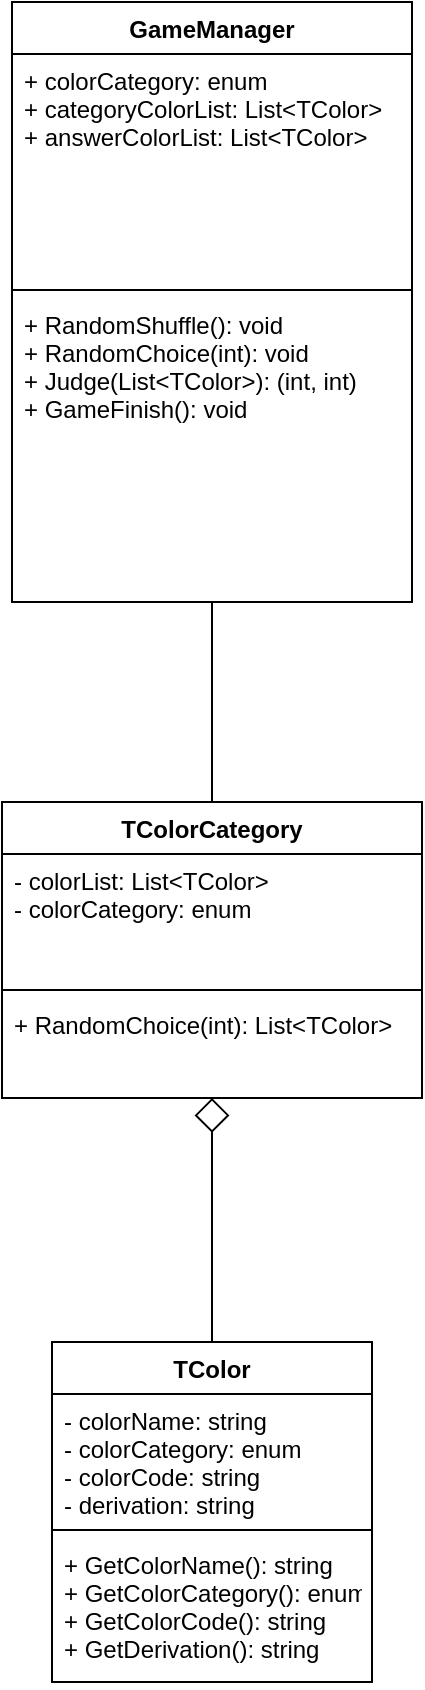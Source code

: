 <mxfile version="14.9.6" type="device"><diagram id="iZnIRnQgvrrVxl9ZnRSc" name="Page-1"><mxGraphModel dx="997" dy="1921" grid="1" gridSize="10" guides="1" tooltips="1" connect="1" arrows="1" fold="1" page="1" pageScale="1" pageWidth="827" pageHeight="1169" math="0" shadow="0"><root><mxCell id="0"/><mxCell id="1" parent="0"/><mxCell id="fo1xA3GqxrrTOvvsivqu-9" style="edgeStyle=orthogonalEdgeStyle;rounded=0;orthogonalLoop=1;jettySize=auto;html=1;endArrow=diamond;endFill=0;strokeWidth=1;endSize=15;" edge="1" parent="1" source="fo1xA3GqxrrTOvvsivqu-1" target="fo1xA3GqxrrTOvvsivqu-5"><mxGeometry relative="1" as="geometry"/></mxCell><mxCell id="fo1xA3GqxrrTOvvsivqu-1" value="TColor" style="swimlane;fontStyle=1;align=center;verticalAlign=top;childLayout=stackLayout;horizontal=1;startSize=26;horizontalStack=0;resizeParent=1;resizeParentMax=0;resizeLast=0;collapsible=1;marginBottom=0;" vertex="1" parent="1"><mxGeometry x="165" y="360" width="160" height="170" as="geometry"/></mxCell><mxCell id="fo1xA3GqxrrTOvvsivqu-2" value="- colorName: string&#10;- colorCategory: enum&#10;- colorCode: string&#10;- derivation: string" style="text;strokeColor=none;fillColor=none;align=left;verticalAlign=top;spacingLeft=4;spacingRight=4;overflow=hidden;rotatable=0;points=[[0,0.5],[1,0.5]];portConstraint=eastwest;" vertex="1" parent="fo1xA3GqxrrTOvvsivqu-1"><mxGeometry y="26" width="160" height="64" as="geometry"/></mxCell><mxCell id="fo1xA3GqxrrTOvvsivqu-3" value="" style="line;strokeWidth=1;fillColor=none;align=left;verticalAlign=middle;spacingTop=-1;spacingLeft=3;spacingRight=3;rotatable=0;labelPosition=right;points=[];portConstraint=eastwest;" vertex="1" parent="fo1xA3GqxrrTOvvsivqu-1"><mxGeometry y="90" width="160" height="8" as="geometry"/></mxCell><mxCell id="fo1xA3GqxrrTOvvsivqu-4" value="+ GetColorName(): string&#10;+ GetColorCategory(): enum&#10;+ GetColorCode(): string&#10;+ GetDerivation(): string" style="text;strokeColor=none;fillColor=none;align=left;verticalAlign=top;spacingLeft=4;spacingRight=4;overflow=hidden;rotatable=0;points=[[0,0.5],[1,0.5]];portConstraint=eastwest;" vertex="1" parent="fo1xA3GqxrrTOvvsivqu-1"><mxGeometry y="98" width="160" height="72" as="geometry"/></mxCell><mxCell id="fo1xA3GqxrrTOvvsivqu-15" style="edgeStyle=orthogonalEdgeStyle;rounded=0;orthogonalLoop=1;jettySize=auto;html=1;endArrow=none;endFill=0;endSize=15;strokeWidth=1;" edge="1" parent="1" source="fo1xA3GqxrrTOvvsivqu-5" target="fo1xA3GqxrrTOvvsivqu-11"><mxGeometry relative="1" as="geometry"/></mxCell><mxCell id="fo1xA3GqxrrTOvvsivqu-5" value="TColorCategory" style="swimlane;fontStyle=1;align=center;verticalAlign=top;childLayout=stackLayout;horizontal=1;startSize=26;horizontalStack=0;resizeParent=1;resizeParentMax=0;resizeLast=0;collapsible=1;marginBottom=0;" vertex="1" parent="1"><mxGeometry x="140" y="90" width="210" height="148" as="geometry"/></mxCell><mxCell id="fo1xA3GqxrrTOvvsivqu-6" value="- colorList: List&lt;TColor&gt;&#10;- colorCategory: enum" style="text;strokeColor=none;fillColor=none;align=left;verticalAlign=top;spacingLeft=4;spacingRight=4;overflow=hidden;rotatable=0;points=[[0,0.5],[1,0.5]];portConstraint=eastwest;" vertex="1" parent="fo1xA3GqxrrTOvvsivqu-5"><mxGeometry y="26" width="210" height="64" as="geometry"/></mxCell><mxCell id="fo1xA3GqxrrTOvvsivqu-7" value="" style="line;strokeWidth=1;fillColor=none;align=left;verticalAlign=middle;spacingTop=-1;spacingLeft=3;spacingRight=3;rotatable=0;labelPosition=right;points=[];portConstraint=eastwest;" vertex="1" parent="fo1xA3GqxrrTOvvsivqu-5"><mxGeometry y="90" width="210" height="8" as="geometry"/></mxCell><mxCell id="fo1xA3GqxrrTOvvsivqu-8" value="+ RandomChoice(int): List&lt;TColor&gt;" style="text;strokeColor=none;fillColor=none;align=left;verticalAlign=top;spacingLeft=4;spacingRight=4;overflow=hidden;rotatable=0;points=[[0,0.5],[1,0.5]];portConstraint=eastwest;" vertex="1" parent="fo1xA3GqxrrTOvvsivqu-5"><mxGeometry y="98" width="210" height="50" as="geometry"/></mxCell><mxCell id="fo1xA3GqxrrTOvvsivqu-11" value="GameManager" style="swimlane;fontStyle=1;align=center;verticalAlign=top;childLayout=stackLayout;horizontal=1;startSize=26;horizontalStack=0;resizeParent=1;resizeParentMax=0;resizeLast=0;collapsible=1;marginBottom=0;" vertex="1" parent="1"><mxGeometry x="145" y="-310" width="200" height="300" as="geometry"/></mxCell><mxCell id="fo1xA3GqxrrTOvvsivqu-12" value="+ colorCategory: enum&#10;+ categoryColorList: List&lt;TColor&gt;&#10;+ answerColorList: List&lt;TColor&gt;" style="text;strokeColor=none;fillColor=none;align=left;verticalAlign=top;spacingLeft=4;spacingRight=4;overflow=hidden;rotatable=0;points=[[0,0.5],[1,0.5]];portConstraint=eastwest;" vertex="1" parent="fo1xA3GqxrrTOvvsivqu-11"><mxGeometry y="26" width="200" height="114" as="geometry"/></mxCell><mxCell id="fo1xA3GqxrrTOvvsivqu-13" value="" style="line;strokeWidth=1;fillColor=none;align=left;verticalAlign=middle;spacingTop=-1;spacingLeft=3;spacingRight=3;rotatable=0;labelPosition=right;points=[];portConstraint=eastwest;" vertex="1" parent="fo1xA3GqxrrTOvvsivqu-11"><mxGeometry y="140" width="200" height="8" as="geometry"/></mxCell><mxCell id="fo1xA3GqxrrTOvvsivqu-14" value="+ RandomShuffle(): void&#10;+ RandomChoice(int): void&#10;+ Judge(List&lt;TColor&gt;): (int, int)&#10;+ GameFinish(): void" style="text;strokeColor=none;fillColor=none;align=left;verticalAlign=top;spacingLeft=4;spacingRight=4;overflow=hidden;rotatable=0;points=[[0,0.5],[1,0.5]];portConstraint=eastwest;" vertex="1" parent="fo1xA3GqxrrTOvvsivqu-11"><mxGeometry y="148" width="200" height="152" as="geometry"/></mxCell></root></mxGraphModel></diagram></mxfile>